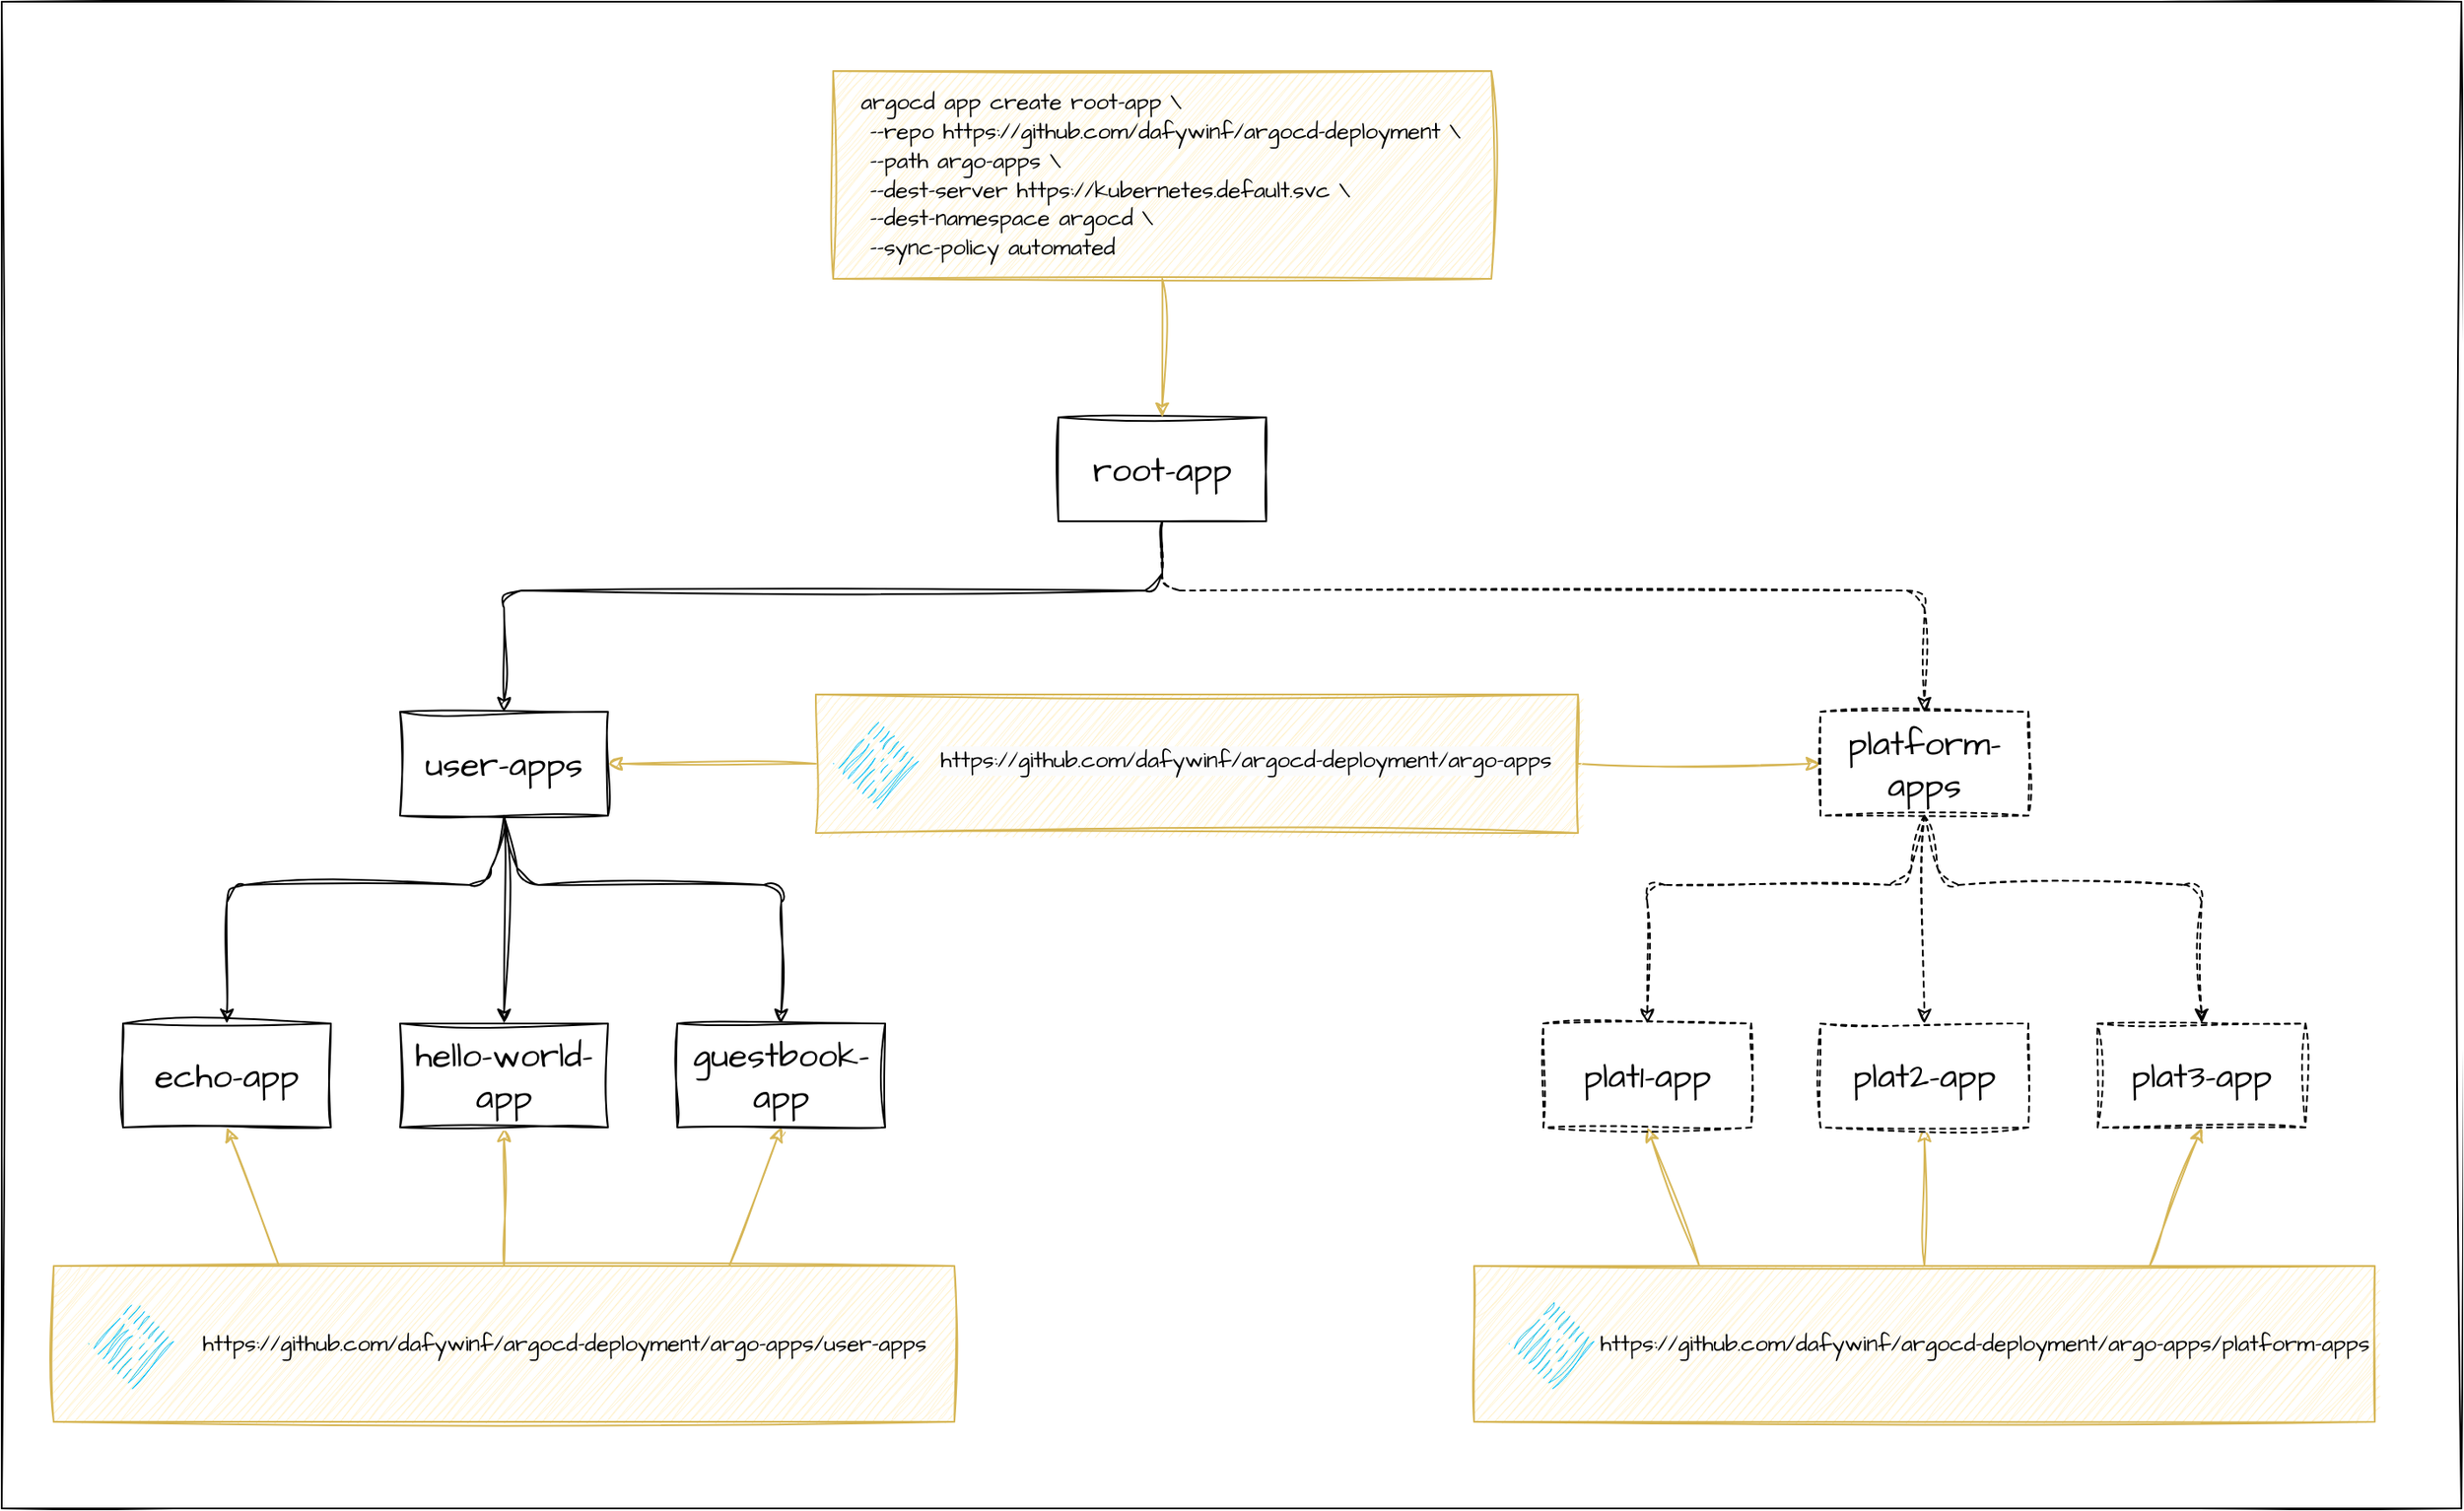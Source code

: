 <mxfile>
    <diagram id="hA_7DcblV9zQkeU4lyCG" name="Page-1">
        <mxGraphModel dx="2499" dy="2331" grid="1" gridSize="10" guides="1" tooltips="1" connect="1" arrows="1" fold="1" page="1" pageScale="1" pageWidth="827" pageHeight="1169" math="0" shadow="0">
            <root>
                <mxCell id="0"/>
                <mxCell id="1" parent="0"/>
                <mxCell id="65" value="" style="rounded=0;whiteSpace=wrap;html=1;sketch=1;hachureGap=4;jiggle=2;curveFitting=1;fontFamily=Architects Daughter;fontSource=https%3A%2F%2Ffonts.googleapis.com%2Fcss%3Ffamily%3DArchitects%2BDaughter;fontSize=14;" vertex="1" parent="1">
                    <mxGeometry x="-250" y="-160" width="1420" height="870" as="geometry"/>
                </mxCell>
                <mxCell id="46" style="edgeStyle=none;sketch=1;hachureGap=4;jiggle=2;curveFitting=1;html=1;exitX=0.25;exitY=0;exitDx=0;exitDy=0;entryX=0.5;entryY=1;entryDx=0;entryDy=0;fontFamily=Architects Daughter;fontSource=https%3A%2F%2Ffonts.googleapis.com%2Fcss%3Ffamily%3DArchitects%2BDaughter;fontSize=14;fontColor=#000000;fillColor=#fff2cc;strokeColor=#d6b656;" edge="1" parent="1" source="44" target="2">
                    <mxGeometry relative="1" as="geometry"/>
                </mxCell>
                <mxCell id="47" style="edgeStyle=none;sketch=1;hachureGap=4;jiggle=2;curveFitting=1;html=1;exitX=0.5;exitY=0;exitDx=0;exitDy=0;entryX=0.5;entryY=1;entryDx=0;entryDy=0;fontFamily=Architects Daughter;fontSource=https%3A%2F%2Ffonts.googleapis.com%2Fcss%3Ffamily%3DArchitects%2BDaughter;fontSize=14;fontColor=#000000;fillColor=#fff2cc;strokeColor=#d6b656;" edge="1" parent="1" source="44" target="3">
                    <mxGeometry relative="1" as="geometry"/>
                </mxCell>
                <mxCell id="48" style="edgeStyle=none;sketch=1;hachureGap=4;jiggle=2;curveFitting=1;html=1;exitX=0.75;exitY=0;exitDx=0;exitDy=0;entryX=0.5;entryY=1;entryDx=0;entryDy=0;fontFamily=Architects Daughter;fontSource=https%3A%2F%2Ffonts.googleapis.com%2Fcss%3Ffamily%3DArchitects%2BDaughter;fontSize=14;fontColor=#000000;fillColor=#fff2cc;strokeColor=#d6b656;" edge="1" parent="1" source="44" target="5">
                    <mxGeometry relative="1" as="geometry"/>
                </mxCell>
                <mxCell id="44" value="" style="rounded=0;whiteSpace=wrap;html=1;sketch=1;hachureGap=4;jiggle=2;curveFitting=1;strokeColor=#d6b656;fontFamily=Architects Daughter;fontSource=https%3A%2F%2Ffonts.googleapis.com%2Fcss%3Ffamily%3DArchitects%2BDaughter;fontSize=14;fontColor=#000000;fillColor=#fff2cc;gradientColor=none;" vertex="1" parent="1">
                    <mxGeometry x="-220" y="570" width="520" height="90" as="geometry"/>
                </mxCell>
                <mxCell id="49" style="edgeStyle=none;sketch=1;hachureGap=4;jiggle=2;curveFitting=1;html=1;exitX=1;exitY=0.5;exitDx=0;exitDy=0;entryX=0;entryY=0.5;entryDx=0;entryDy=0;fontFamily=Architects Daughter;fontSource=https%3A%2F%2Ffonts.googleapis.com%2Fcss%3Ffamily%3DArchitects%2BDaughter;fontSize=14;fontColor=#000000;fillColor=#fff2cc;strokeColor=#d6b656;" edge="1" parent="1" source="40" target="14">
                    <mxGeometry relative="1" as="geometry">
                        <mxPoint x="860" y="380" as="sourcePoint"/>
                    </mxGeometry>
                </mxCell>
                <mxCell id="50" style="edgeStyle=none;sketch=1;hachureGap=4;jiggle=2;curveFitting=1;html=1;exitX=0;exitY=0.5;exitDx=0;exitDy=0;entryX=1;entryY=0.5;entryDx=0;entryDy=0;fontFamily=Architects Daughter;fontSource=https%3A%2F%2Ffonts.googleapis.com%2Fcss%3Ffamily%3DArchitects%2BDaughter;fontSize=14;fontColor=#000000;fillColor=#fff2cc;strokeColor=#d6b656;" edge="1" parent="1" source="40" target="6">
                    <mxGeometry relative="1" as="geometry">
                        <mxPoint x="270" y="300" as="sourcePoint"/>
                    </mxGeometry>
                </mxCell>
                <mxCell id="40" value="" style="rounded=0;whiteSpace=wrap;html=1;sketch=1;hachureGap=4;jiggle=2;curveFitting=1;strokeColor=#d6b656;fontFamily=Architects Daughter;fontSource=https%3A%2F%2Ffonts.googleapis.com%2Fcss%3Ffamily%3DArchitects%2BDaughter;fontSize=14;fontColor=#000000;fillColor=#fff2cc;gradientColor=none;" vertex="1" parent="1">
                    <mxGeometry x="220" y="240" width="440" height="80" as="geometry"/>
                </mxCell>
                <mxCell id="2" value="echo-app" style="rounded=0;whiteSpace=wrap;html=1;sketch=1;hachureGap=4;jiggle=2;curveFitting=1;fontFamily=Architects Daughter;fontSource=https%3A%2F%2Ffonts.googleapis.com%2Fcss%3Ffamily%3DArchitects%2BDaughter;fontSize=20;" vertex="1" parent="1">
                    <mxGeometry x="-180" y="430" width="120" height="60" as="geometry"/>
                </mxCell>
                <mxCell id="3" value="hello-world-app" style="rounded=0;whiteSpace=wrap;html=1;sketch=1;hachureGap=4;jiggle=2;curveFitting=1;fontFamily=Architects Daughter;fontSource=https%3A%2F%2Ffonts.googleapis.com%2Fcss%3Ffamily%3DArchitects%2BDaughter;fontSize=20;" vertex="1" parent="1">
                    <mxGeometry x="-20" y="430" width="120" height="60" as="geometry"/>
                </mxCell>
                <mxCell id="4" value="root-app" style="rounded=0;whiteSpace=wrap;html=1;sketch=1;hachureGap=4;jiggle=2;curveFitting=1;fontFamily=Architects Daughter;fontSource=https%3A%2F%2Ffonts.googleapis.com%2Fcss%3Ffamily%3DArchitects%2BDaughter;fontSize=20;" vertex="1" parent="1">
                    <mxGeometry x="360" y="80" width="120" height="60" as="geometry"/>
                </mxCell>
                <mxCell id="5" value="guestbook-app" style="rounded=0;whiteSpace=wrap;html=1;sketch=1;hachureGap=4;jiggle=2;curveFitting=1;fontFamily=Architects Daughter;fontSource=https%3A%2F%2Ffonts.googleapis.com%2Fcss%3Ffamily%3DArchitects%2BDaughter;fontSize=20;" vertex="1" parent="1">
                    <mxGeometry x="140" y="430" width="120" height="60" as="geometry"/>
                </mxCell>
                <mxCell id="6" value="user-apps" style="rounded=0;whiteSpace=wrap;html=1;sketch=1;hachureGap=4;jiggle=2;curveFitting=1;fontFamily=Architects Daughter;fontSource=https%3A%2F%2Ffonts.googleapis.com%2Fcss%3Ffamily%3DArchitects%2BDaughter;fontSize=20;" vertex="1" parent="1">
                    <mxGeometry x="-20" y="250" width="120" height="60" as="geometry"/>
                </mxCell>
                <mxCell id="8" value="" style="endArrow=classic;html=1;sketch=1;hachureGap=4;jiggle=2;curveFitting=1;fontFamily=Architects Daughter;fontSource=https%3A%2F%2Ffonts.googleapis.com%2Fcss%3Ffamily%3DArchitects%2BDaughter;fontSize=16;exitX=0.5;exitY=1;exitDx=0;exitDy=0;entryX=0.5;entryY=0;entryDx=0;entryDy=0;" edge="1" parent="1" source="4" target="6">
                    <mxGeometry width="50" height="50" relative="1" as="geometry">
                        <mxPoint x="760" y="600" as="sourcePoint"/>
                        <mxPoint x="810" y="550" as="targetPoint"/>
                        <Array as="points">
                            <mxPoint x="420" y="180"/>
                            <mxPoint x="40" y="180"/>
                        </Array>
                    </mxGeometry>
                </mxCell>
                <mxCell id="9" value="" style="endArrow=classic;html=1;sketch=1;hachureGap=4;jiggle=2;curveFitting=1;fontFamily=Architects Daughter;fontSource=https%3A%2F%2Ffonts.googleapis.com%2Fcss%3Ffamily%3DArchitects%2BDaughter;fontSize=16;entryX=0.5;entryY=0;entryDx=0;entryDy=0;exitX=0.5;exitY=1;exitDx=0;exitDy=0;" edge="1" parent="1" source="6" target="2">
                    <mxGeometry width="50" height="50" relative="1" as="geometry">
                        <mxPoint x="20" y="330" as="sourcePoint"/>
                        <mxPoint x="-70" y="410" as="targetPoint"/>
                        <Array as="points">
                            <mxPoint x="30" y="350"/>
                            <mxPoint x="-120" y="350"/>
                        </Array>
                    </mxGeometry>
                </mxCell>
                <mxCell id="10" value="" style="endArrow=classic;html=1;sketch=1;hachureGap=4;jiggle=2;curveFitting=1;fontFamily=Architects Daughter;fontSource=https%3A%2F%2Ffonts.googleapis.com%2Fcss%3Ffamily%3DArchitects%2BDaughter;fontSize=16;exitX=0.5;exitY=1;exitDx=0;exitDy=0;entryX=0.5;entryY=0;entryDx=0;entryDy=0;" edge="1" parent="1" source="6" target="3">
                    <mxGeometry width="50" height="50" relative="1" as="geometry">
                        <mxPoint x="394" y="280" as="sourcePoint"/>
                        <mxPoint x="230" y="400" as="targetPoint"/>
                        <Array as="points"/>
                    </mxGeometry>
                </mxCell>
                <mxCell id="11" value="" style="endArrow=classic;html=1;sketch=1;hachureGap=4;jiggle=2;curveFitting=1;fontFamily=Architects Daughter;fontSource=https%3A%2F%2Ffonts.googleapis.com%2Fcss%3Ffamily%3DArchitects%2BDaughter;fontSize=16;entryX=0.5;entryY=0;entryDx=0;entryDy=0;" edge="1" parent="1" target="5">
                    <mxGeometry width="50" height="50" relative="1" as="geometry">
                        <mxPoint x="40" y="310" as="sourcePoint"/>
                        <mxPoint x="-110" y="440" as="targetPoint"/>
                        <Array as="points">
                            <mxPoint x="50" y="350"/>
                            <mxPoint x="200" y="350"/>
                        </Array>
                    </mxGeometry>
                </mxCell>
                <mxCell id="12" value="" style="endArrow=classic;html=1;sketch=1;hachureGap=4;jiggle=2;curveFitting=1;fontFamily=Architects Daughter;fontSource=https%3A%2F%2Ffonts.googleapis.com%2Fcss%3Ffamily%3DArchitects%2BDaughter;fontSize=16;entryX=0.5;entryY=0;entryDx=0;entryDy=0;exitX=0.5;exitY=1;exitDx=0;exitDy=0;dashed=1;" edge="1" parent="1" source="4" target="14">
                    <mxGeometry width="50" height="50" relative="1" as="geometry">
                        <mxPoint x="500" y="160" as="sourcePoint"/>
                        <mxPoint x="620" y="290" as="targetPoint"/>
                        <Array as="points">
                            <mxPoint x="420" y="180"/>
                            <mxPoint x="860" y="180"/>
                        </Array>
                    </mxGeometry>
                </mxCell>
                <mxCell id="14" value="platform-apps" style="rounded=0;whiteSpace=wrap;html=1;sketch=1;hachureGap=4;jiggle=2;curveFitting=1;fontFamily=Architects Daughter;fontSource=https%3A%2F%2Ffonts.googleapis.com%2Fcss%3Ffamily%3DArchitects%2BDaughter;fontSize=20;dashed=1;" vertex="1" parent="1">
                    <mxGeometry x="800" y="250" width="120" height="60" as="geometry"/>
                </mxCell>
                <mxCell id="20" style="edgeStyle=none;sketch=1;hachureGap=4;jiggle=2;curveFitting=1;html=1;exitX=0.5;exitY=1;exitDx=0;exitDy=0;entryX=0.5;entryY=0;entryDx=0;entryDy=0;fontFamily=Architects Daughter;fontSource=https%3A%2F%2Ffonts.googleapis.com%2Fcss%3Ffamily%3DArchitects%2BDaughter;fontSize=14;fontColor=default;fillColor=#fff2cc;strokeColor=#d6b656;" edge="1" parent="1" source="17" target="4">
                    <mxGeometry relative="1" as="geometry"/>
                </mxCell>
                <mxCell id="17" value="&lt;div style=&quot;&quot;&gt;&lt;pre style=&quot;font-size: 9.8pt;&quot;&gt;&lt;font data-font-src=&quot;https://fonts.googleapis.com/css?family=Architects+Daughter&quot; face=&quot;Architects Daughter&quot;&gt;argocd app create root-app \&lt;br&gt; --repo https://github.com/dafywinf/argocd-deployment \&lt;br&gt; --path argo-apps \&lt;br&gt; --dest-server https://kubernetes.default.svc \&lt;br&gt; --dest-namespace argocd \&lt;br&gt; --sync-policy automated&lt;/font&gt;&lt;/pre&gt;&lt;/div&gt;" style="text;html=1;strokeColor=#d6b656;fillColor=#fff2cc;align=left;verticalAlign=middle;whiteSpace=wrap;rounded=0;sketch=1;hachureGap=4;jiggle=2;curveFitting=1;fontFamily=Architects Daughter;fontSource=https%3A%2F%2Ffonts.googleapis.com%2Fcss%3Ffamily%3DArchitects%2BDaughter;fontSize=20;glass=0;shadow=0;spacing=16;" vertex="1" parent="1">
                    <mxGeometry x="230" y="-120" width="380" height="120" as="geometry"/>
                </mxCell>
                <mxCell id="32" value="&lt;div style=&quot;&quot;&gt;&lt;pre style=&quot;font-size: 9.8pt;&quot;&gt;&lt;pre style=&quot;border-color: var(--border-color); font-size: 9.8pt;&quot;&gt;&lt;font style=&quot;border-color: var(--border-color);&quot; data-font-src=&quot;https://fonts.googleapis.com/css?family=Architects+Daughter&quot; face=&quot;Architects Daughter&quot;&gt;https://github.com/dafywinf/argocd-deployment/argo-apps/user-apps&lt;/font&gt;&lt;/pre&gt;&lt;/pre&gt;&lt;/div&gt;" style="text;html=1;strokeColor=none;fillColor=none;align=center;verticalAlign=middle;whiteSpace=wrap;rounded=0;sketch=1;hachureGap=4;jiggle=2;curveFitting=1;fontFamily=Architects Daughter;fontSource=https%3A%2F%2Ffonts.googleapis.com%2Fcss%3Ffamily%3DArchitects%2BDaughter;fontSize=14;fontColor=#000000;" vertex="1" parent="1">
                    <mxGeometry x="-50" y="585" width="250" height="60" as="geometry"/>
                </mxCell>
                <mxCell id="36" value="" style="verticalLabelPosition=bottom;html=1;verticalAlign=top;align=center;strokeColor=none;fillColor=#00BEF2;shape=mxgraph.azure.git_repository;rounded=0;sketch=1;hachureGap=4;jiggle=2;curveFitting=1;fontFamily=Architects Daughter;fontSource=https%3A%2F%2Ffonts.googleapis.com%2Fcss%3Ffamily%3DArchitects%2BDaughter;fontSize=14;fontColor=#000000;" vertex="1" parent="1">
                    <mxGeometry x="-200" y="590" width="50" height="50" as="geometry"/>
                </mxCell>
                <mxCell id="38" value="" style="verticalLabelPosition=bottom;html=1;verticalAlign=top;align=center;strokeColor=none;fillColor=#00BEF2;shape=mxgraph.azure.git_repository;rounded=0;sketch=1;hachureGap=4;jiggle=2;curveFitting=1;fontFamily=Architects Daughter;fontSource=https%3A%2F%2Ffonts.googleapis.com%2Fcss%3Ffamily%3DArchitects%2BDaughter;fontSize=14;fontColor=#000000;" vertex="1" parent="1">
                    <mxGeometry x="230" y="255" width="50" height="50" as="geometry"/>
                </mxCell>
                <mxCell id="39" value="&lt;pre style=&quot;border-color: var(--border-color); color: rgb(0, 0, 0); font-size: 9.8pt; font-style: normal; font-variant-ligatures: normal; font-variant-caps: normal; font-weight: 400; letter-spacing: normal; orphans: 2; text-align: center; text-indent: 0px; text-transform: none; widows: 2; word-spacing: 0px; -webkit-text-stroke-width: 0px; background-color: rgb(251, 251, 251); text-decoration-thickness: initial; text-decoration-style: initial; text-decoration-color: initial;&quot;&gt;&lt;font style=&quot;border-color: var(--border-color);&quot; data-font-src=&quot;https://fonts.googleapis.com/css?family=Architects+Daughter&quot; face=&quot;Architects Daughter&quot;&gt;https://github.com/dafywinf/argocd-deployment/argo-apps&lt;/font&gt;&lt;/pre&gt;" style="text;whiteSpace=wrap;html=1;fontSize=14;fontFamily=Architects Daughter;fontColor=#000000;" vertex="1" parent="1">
                    <mxGeometry x="290" y="250" width="370" height="50" as="geometry"/>
                </mxCell>
                <mxCell id="53" style="edgeStyle=none;sketch=1;hachureGap=4;jiggle=2;curveFitting=1;html=1;exitX=0.25;exitY=0;exitDx=0;exitDy=0;entryX=0.5;entryY=1;entryDx=0;entryDy=0;fontFamily=Architects Daughter;fontSource=https%3A%2F%2Ffonts.googleapis.com%2Fcss%3Ffamily%3DArchitects%2BDaughter;fontSize=14;fontColor=#000000;fillColor=#fff2cc;strokeColor=#d6b656;" edge="1" parent="1" source="56" target="57">
                    <mxGeometry relative="1" as="geometry"/>
                </mxCell>
                <mxCell id="54" style="edgeStyle=none;sketch=1;hachureGap=4;jiggle=2;curveFitting=1;html=1;exitX=0.5;exitY=0;exitDx=0;exitDy=0;entryX=0.5;entryY=1;entryDx=0;entryDy=0;fontFamily=Architects Daughter;fontSource=https%3A%2F%2Ffonts.googleapis.com%2Fcss%3Ffamily%3DArchitects%2BDaughter;fontSize=14;fontColor=#000000;fillColor=#fff2cc;strokeColor=#d6b656;" edge="1" parent="1" source="56" target="58">
                    <mxGeometry relative="1" as="geometry"/>
                </mxCell>
                <mxCell id="55" style="edgeStyle=none;sketch=1;hachureGap=4;jiggle=2;curveFitting=1;html=1;exitX=0.75;exitY=0;exitDx=0;exitDy=0;entryX=0.5;entryY=1;entryDx=0;entryDy=0;fontFamily=Architects Daughter;fontSource=https%3A%2F%2Ffonts.googleapis.com%2Fcss%3Ffamily%3DArchitects%2BDaughter;fontSize=14;fontColor=#000000;fillColor=#fff2cc;strokeColor=#d6b656;" edge="1" parent="1" source="56" target="59">
                    <mxGeometry relative="1" as="geometry"/>
                </mxCell>
                <mxCell id="56" value="" style="rounded=0;whiteSpace=wrap;html=1;sketch=1;hachureGap=4;jiggle=2;curveFitting=1;strokeColor=#d6b656;fontFamily=Architects Daughter;fontSource=https%3A%2F%2Ffonts.googleapis.com%2Fcss%3Ffamily%3DArchitects%2BDaughter;fontSize=14;fontColor=#000000;fillColor=#fff2cc;gradientColor=none;" vertex="1" parent="1">
                    <mxGeometry x="600" y="570" width="520" height="90" as="geometry"/>
                </mxCell>
                <mxCell id="57" value="plat1-app" style="rounded=0;whiteSpace=wrap;html=1;sketch=1;hachureGap=4;jiggle=2;curveFitting=1;fontFamily=Architects Daughter;fontSource=https%3A%2F%2Ffonts.googleapis.com%2Fcss%3Ffamily%3DArchitects%2BDaughter;fontSize=20;dashed=1;" vertex="1" parent="1">
                    <mxGeometry x="640" y="430" width="120" height="60" as="geometry"/>
                </mxCell>
                <mxCell id="58" value="plat2-app" style="rounded=0;whiteSpace=wrap;html=1;sketch=1;hachureGap=4;jiggle=2;curveFitting=1;fontFamily=Architects Daughter;fontSource=https%3A%2F%2Ffonts.googleapis.com%2Fcss%3Ffamily%3DArchitects%2BDaughter;fontSize=20;dashed=1;" vertex="1" parent="1">
                    <mxGeometry x="800" y="430" width="120" height="60" as="geometry"/>
                </mxCell>
                <mxCell id="59" value="plat3-app" style="rounded=0;whiteSpace=wrap;html=1;sketch=1;hachureGap=4;jiggle=2;curveFitting=1;fontFamily=Architects Daughter;fontSource=https%3A%2F%2Ffonts.googleapis.com%2Fcss%3Ffamily%3DArchitects%2BDaughter;fontSize=20;dashed=1;" vertex="1" parent="1">
                    <mxGeometry x="960" y="430" width="120" height="60" as="geometry"/>
                </mxCell>
                <mxCell id="60" value="" style="endArrow=classic;html=1;sketch=1;hachureGap=4;jiggle=2;curveFitting=1;fontFamily=Architects Daughter;fontSource=https%3A%2F%2Ffonts.googleapis.com%2Fcss%3Ffamily%3DArchitects%2BDaughter;fontSize=16;entryX=0.5;entryY=0;entryDx=0;entryDy=0;exitX=0.5;exitY=1;exitDx=0;exitDy=0;dashed=1;" edge="1" parent="1" target="57">
                    <mxGeometry width="50" height="50" relative="1" as="geometry">
                        <mxPoint x="860" y="310" as="sourcePoint"/>
                        <mxPoint x="750" y="410" as="targetPoint"/>
                        <Array as="points">
                            <mxPoint x="850" y="350"/>
                            <mxPoint x="700" y="350"/>
                        </Array>
                    </mxGeometry>
                </mxCell>
                <mxCell id="61" value="" style="endArrow=classic;html=1;sketch=1;hachureGap=4;jiggle=2;curveFitting=1;fontFamily=Architects Daughter;fontSource=https%3A%2F%2Ffonts.googleapis.com%2Fcss%3Ffamily%3DArchitects%2BDaughter;fontSize=16;exitX=0.5;exitY=1;exitDx=0;exitDy=0;entryX=0.5;entryY=0;entryDx=0;entryDy=0;dashed=1;" edge="1" parent="1" target="58">
                    <mxGeometry width="50" height="50" relative="1" as="geometry">
                        <mxPoint x="860" y="310" as="sourcePoint"/>
                        <mxPoint x="1050" y="400" as="targetPoint"/>
                        <Array as="points"/>
                    </mxGeometry>
                </mxCell>
                <mxCell id="62" value="" style="endArrow=classic;html=1;sketch=1;hachureGap=4;jiggle=2;curveFitting=1;fontFamily=Architects Daughter;fontSource=https%3A%2F%2Ffonts.googleapis.com%2Fcss%3Ffamily%3DArchitects%2BDaughter;fontSize=16;entryX=0.5;entryY=0;entryDx=0;entryDy=0;dashed=1;" edge="1" parent="1" target="59">
                    <mxGeometry width="50" height="50" relative="1" as="geometry">
                        <mxPoint x="860" y="310" as="sourcePoint"/>
                        <mxPoint x="710" y="440" as="targetPoint"/>
                        <Array as="points">
                            <mxPoint x="870" y="350"/>
                            <mxPoint x="1020" y="350"/>
                        </Array>
                    </mxGeometry>
                </mxCell>
                <mxCell id="63" value="&lt;div style=&quot;&quot;&gt;&lt;pre style=&quot;font-size: 9.8pt;&quot;&gt;&lt;pre style=&quot;border-color: var(--border-color); font-size: 9.8pt;&quot;&gt;&lt;font style=&quot;border-color: var(--border-color);&quot; data-font-src=&quot;https://fonts.googleapis.com/css?family=Architects+Daughter&quot; face=&quot;Architects Daughter&quot;&gt;https://github.com/dafywinf/argocd-deployment/argo-apps/platform-apps&lt;/font&gt;&lt;/pre&gt;&lt;/pre&gt;&lt;/div&gt;" style="text;html=1;strokeColor=none;fillColor=none;align=center;verticalAlign=middle;whiteSpace=wrap;rounded=0;sketch=1;hachureGap=4;jiggle=2;curveFitting=1;fontFamily=Architects Daughter;fontSource=https%3A%2F%2Ffonts.googleapis.com%2Fcss%3Ffamily%3DArchitects%2BDaughter;fontSize=14;fontColor=#000000;" vertex="1" parent="1">
                    <mxGeometry x="770" y="585" width="250" height="60" as="geometry"/>
                </mxCell>
                <mxCell id="64" value="" style="verticalLabelPosition=bottom;html=1;verticalAlign=top;align=center;strokeColor=none;fillColor=#00BEF2;shape=mxgraph.azure.git_repository;rounded=0;sketch=1;hachureGap=4;jiggle=2;curveFitting=1;fontFamily=Architects Daughter;fontSource=https%3A%2F%2Ffonts.googleapis.com%2Fcss%3Ffamily%3DArchitects%2BDaughter;fontSize=14;fontColor=#000000;" vertex="1" parent="1">
                    <mxGeometry x="620" y="590" width="50" height="50" as="geometry"/>
                </mxCell>
            </root>
        </mxGraphModel>
    </diagram>
</mxfile>